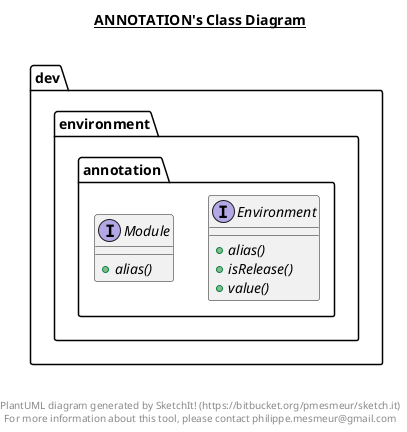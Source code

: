 @startuml

title __ANNOTATION's Class Diagram__\n

  namespace dev.environment.annotation {
    interface dev.environment.annotation.Environment {
        {abstract} + alias()
        {abstract} + isRelease()
        {abstract} + value()
    }
  }
  

  namespace dev.environment.annotation {
    interface dev.environment.annotation.Module {
        {abstract} + alias()
    }
  }
  



right footer


PlantUML diagram generated by SketchIt! (https://bitbucket.org/pmesmeur/sketch.it)
For more information about this tool, please contact philippe.mesmeur@gmail.com
endfooter

@enduml
